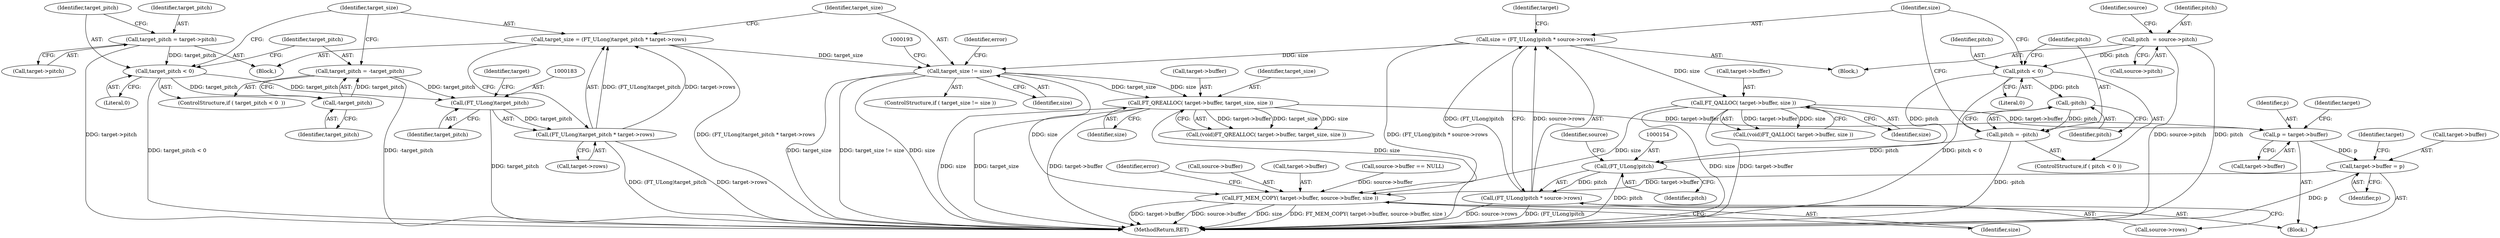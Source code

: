 digraph "0_savannah_b3500af717010137046ec4076d1e1c0641e33727_0@pointer" {
"1000213" [label="(Call,p = target->buffer)"];
"1000194" [label="(Call,FT_QREALLOC( target->buffer, target_size, size ))"];
"1000189" [label="(Call,target_size != size)"];
"1000179" [label="(Call,target_size = (FT_ULong)target_pitch * target->rows)"];
"1000181" [label="(Call,(FT_ULong)target_pitch * target->rows)"];
"1000182" [label="(Call,(FT_ULong)target_pitch)"];
"1000175" [label="(Call,target_pitch = -target_pitch)"];
"1000177" [label="(Call,-target_pitch)"];
"1000172" [label="(Call,target_pitch < 0)"];
"1000165" [label="(Call,target_pitch = target->pitch)"];
"1000150" [label="(Call,size = (FT_ULong)pitch * source->rows)"];
"1000152" [label="(Call,(FT_ULong)pitch * source->rows)"];
"1000153" [label="(Call,(FT_ULong)pitch)"];
"1000143" [label="(Call,pitch < 0)"];
"1000116" [label="(Call,pitch  = source->pitch)"];
"1000146" [label="(Call,pitch = -pitch)"];
"1000148" [label="(Call,-pitch)"];
"1000203" [label="(Call,FT_QALLOC( target->buffer, size ))"];
"1000223" [label="(Call,target->buffer = p)"];
"1000228" [label="(Call,FT_MEM_COPY( target->buffer, source->buffer, size ))"];
"1000195" [label="(Call,target->buffer)"];
"1000199" [label="(Identifier,size)"];
"1000186" [label="(Identifier,target)"];
"1000153" [label="(Call,(FT_ULong)pitch)"];
"1000238" [label="(MethodReturn,RET)"];
"1000210" [label="(Identifier,error)"];
"1000174" [label="(Literal,0)"];
"1000118" [label="(Call,source->pitch)"];
"1000117" [label="(Identifier,pitch)"];
"1000143" [label="(Call,pitch < 0)"];
"1000116" [label="(Call,pitch  = source->pitch)"];
"1000182" [label="(Call,(FT_ULong)target_pitch)"];
"1000146" [label="(Call,pitch = -pitch)"];
"1000148" [label="(Call,-pitch)"];
"1000129" [label="(Call,source->buffer == NULL)"];
"1000163" [label="(Block,)"];
"1000194" [label="(Call,FT_QREALLOC( target->buffer, target_size, size ))"];
"1000152" [label="(Call,(FT_ULong)pitch * source->rows)"];
"1000157" [label="(Identifier,source)"];
"1000198" [label="(Identifier,target_size)"];
"1000173" [label="(Identifier,target_pitch)"];
"1000177" [label="(Call,-target_pitch)"];
"1000237" [label="(Identifier,error)"];
"1000124" [label="(Identifier,source)"];
"1000214" [label="(Identifier,p)"];
"1000104" [label="(Block,)"];
"1000203" [label="(Call,FT_QALLOC( target->buffer, size ))"];
"1000232" [label="(Call,source->buffer)"];
"1000145" [label="(Literal,0)"];
"1000215" [label="(Call,target->buffer)"];
"1000172" [label="(Call,target_pitch < 0)"];
"1000151" [label="(Identifier,size)"];
"1000149" [label="(Identifier,pitch)"];
"1000142" [label="(ControlStructure,if ( pitch < 0 ))"];
"1000167" [label="(Call,target->pitch)"];
"1000230" [label="(Identifier,target)"];
"1000190" [label="(Identifier,target_size)"];
"1000181" [label="(Call,(FT_ULong)target_pitch * target->rows)"];
"1000156" [label="(Call,source->rows)"];
"1000228" [label="(Call,FT_MEM_COPY( target->buffer, source->buffer, size ))"];
"1000150" [label="(Call,size = (FT_ULong)pitch * source->rows)"];
"1000223" [label="(Call,target->buffer = p)"];
"1000204" [label="(Call,target->buffer)"];
"1000224" [label="(Call,target->buffer)"];
"1000189" [label="(Call,target_size != size)"];
"1000185" [label="(Call,target->rows)"];
"1000155" [label="(Identifier,pitch)"];
"1000235" [label="(Identifier,size)"];
"1000171" [label="(ControlStructure,if ( target_pitch < 0  ))"];
"1000220" [label="(Identifier,target)"];
"1000176" [label="(Identifier,target_pitch)"];
"1000161" [label="(Identifier,target)"];
"1000180" [label="(Identifier,target_size)"];
"1000211" [label="(Block,)"];
"1000227" [label="(Identifier,p)"];
"1000201" [label="(Call,(void)FT_QALLOC( target->buffer, size ))"];
"1000175" [label="(Call,target_pitch = -target_pitch)"];
"1000184" [label="(Identifier,target_pitch)"];
"1000213" [label="(Call,p = target->buffer)"];
"1000192" [label="(Call,(void)FT_QREALLOC( target->buffer, target_size, size ))"];
"1000166" [label="(Identifier,target_pitch)"];
"1000229" [label="(Call,target->buffer)"];
"1000178" [label="(Identifier,target_pitch)"];
"1000165" [label="(Call,target_pitch = target->pitch)"];
"1000179" [label="(Call,target_size = (FT_ULong)target_pitch * target->rows)"];
"1000147" [label="(Identifier,pitch)"];
"1000144" [label="(Identifier,pitch)"];
"1000188" [label="(ControlStructure,if ( target_size != size ))"];
"1000191" [label="(Identifier,size)"];
"1000207" [label="(Identifier,size)"];
"1000213" -> "1000211"  [label="AST: "];
"1000213" -> "1000215"  [label="CFG: "];
"1000214" -> "1000213"  [label="AST: "];
"1000215" -> "1000213"  [label="AST: "];
"1000220" -> "1000213"  [label="CFG: "];
"1000194" -> "1000213"  [label="DDG: target->buffer"];
"1000203" -> "1000213"  [label="DDG: target->buffer"];
"1000213" -> "1000223"  [label="DDG: p"];
"1000194" -> "1000192"  [label="AST: "];
"1000194" -> "1000199"  [label="CFG: "];
"1000195" -> "1000194"  [label="AST: "];
"1000198" -> "1000194"  [label="AST: "];
"1000199" -> "1000194"  [label="AST: "];
"1000192" -> "1000194"  [label="CFG: "];
"1000194" -> "1000238"  [label="DDG: target->buffer"];
"1000194" -> "1000238"  [label="DDG: size"];
"1000194" -> "1000238"  [label="DDG: target_size"];
"1000194" -> "1000192"  [label="DDG: target->buffer"];
"1000194" -> "1000192"  [label="DDG: target_size"];
"1000194" -> "1000192"  [label="DDG: size"];
"1000189" -> "1000194"  [label="DDG: target_size"];
"1000189" -> "1000194"  [label="DDG: size"];
"1000194" -> "1000228"  [label="DDG: size"];
"1000189" -> "1000188"  [label="AST: "];
"1000189" -> "1000191"  [label="CFG: "];
"1000190" -> "1000189"  [label="AST: "];
"1000191" -> "1000189"  [label="AST: "];
"1000193" -> "1000189"  [label="CFG: "];
"1000210" -> "1000189"  [label="CFG: "];
"1000189" -> "1000238"  [label="DDG: target_size"];
"1000189" -> "1000238"  [label="DDG: target_size != size"];
"1000189" -> "1000238"  [label="DDG: size"];
"1000179" -> "1000189"  [label="DDG: target_size"];
"1000150" -> "1000189"  [label="DDG: size"];
"1000189" -> "1000228"  [label="DDG: size"];
"1000179" -> "1000163"  [label="AST: "];
"1000179" -> "1000181"  [label="CFG: "];
"1000180" -> "1000179"  [label="AST: "];
"1000181" -> "1000179"  [label="AST: "];
"1000190" -> "1000179"  [label="CFG: "];
"1000179" -> "1000238"  [label="DDG: (FT_ULong)target_pitch * target->rows"];
"1000181" -> "1000179"  [label="DDG: (FT_ULong)target_pitch"];
"1000181" -> "1000179"  [label="DDG: target->rows"];
"1000181" -> "1000185"  [label="CFG: "];
"1000182" -> "1000181"  [label="AST: "];
"1000185" -> "1000181"  [label="AST: "];
"1000181" -> "1000238"  [label="DDG: target->rows"];
"1000181" -> "1000238"  [label="DDG: (FT_ULong)target_pitch"];
"1000182" -> "1000181"  [label="DDG: target_pitch"];
"1000182" -> "1000184"  [label="CFG: "];
"1000183" -> "1000182"  [label="AST: "];
"1000184" -> "1000182"  [label="AST: "];
"1000186" -> "1000182"  [label="CFG: "];
"1000182" -> "1000238"  [label="DDG: target_pitch"];
"1000175" -> "1000182"  [label="DDG: target_pitch"];
"1000172" -> "1000182"  [label="DDG: target_pitch"];
"1000175" -> "1000171"  [label="AST: "];
"1000175" -> "1000177"  [label="CFG: "];
"1000176" -> "1000175"  [label="AST: "];
"1000177" -> "1000175"  [label="AST: "];
"1000180" -> "1000175"  [label="CFG: "];
"1000175" -> "1000238"  [label="DDG: -target_pitch"];
"1000177" -> "1000175"  [label="DDG: target_pitch"];
"1000177" -> "1000178"  [label="CFG: "];
"1000178" -> "1000177"  [label="AST: "];
"1000172" -> "1000177"  [label="DDG: target_pitch"];
"1000172" -> "1000171"  [label="AST: "];
"1000172" -> "1000174"  [label="CFG: "];
"1000173" -> "1000172"  [label="AST: "];
"1000174" -> "1000172"  [label="AST: "];
"1000176" -> "1000172"  [label="CFG: "];
"1000180" -> "1000172"  [label="CFG: "];
"1000172" -> "1000238"  [label="DDG: target_pitch < 0"];
"1000165" -> "1000172"  [label="DDG: target_pitch"];
"1000165" -> "1000163"  [label="AST: "];
"1000165" -> "1000167"  [label="CFG: "];
"1000166" -> "1000165"  [label="AST: "];
"1000167" -> "1000165"  [label="AST: "];
"1000173" -> "1000165"  [label="CFG: "];
"1000165" -> "1000238"  [label="DDG: target->pitch"];
"1000150" -> "1000104"  [label="AST: "];
"1000150" -> "1000152"  [label="CFG: "];
"1000151" -> "1000150"  [label="AST: "];
"1000152" -> "1000150"  [label="AST: "];
"1000161" -> "1000150"  [label="CFG: "];
"1000150" -> "1000238"  [label="DDG: (FT_ULong)pitch * source->rows"];
"1000152" -> "1000150"  [label="DDG: (FT_ULong)pitch"];
"1000152" -> "1000150"  [label="DDG: source->rows"];
"1000150" -> "1000203"  [label="DDG: size"];
"1000152" -> "1000156"  [label="CFG: "];
"1000153" -> "1000152"  [label="AST: "];
"1000156" -> "1000152"  [label="AST: "];
"1000152" -> "1000238"  [label="DDG: (FT_ULong)pitch"];
"1000152" -> "1000238"  [label="DDG: source->rows"];
"1000153" -> "1000152"  [label="DDG: pitch"];
"1000153" -> "1000155"  [label="CFG: "];
"1000154" -> "1000153"  [label="AST: "];
"1000155" -> "1000153"  [label="AST: "];
"1000157" -> "1000153"  [label="CFG: "];
"1000153" -> "1000238"  [label="DDG: pitch"];
"1000143" -> "1000153"  [label="DDG: pitch"];
"1000146" -> "1000153"  [label="DDG: pitch"];
"1000143" -> "1000142"  [label="AST: "];
"1000143" -> "1000145"  [label="CFG: "];
"1000144" -> "1000143"  [label="AST: "];
"1000145" -> "1000143"  [label="AST: "];
"1000147" -> "1000143"  [label="CFG: "];
"1000151" -> "1000143"  [label="CFG: "];
"1000143" -> "1000238"  [label="DDG: pitch < 0"];
"1000116" -> "1000143"  [label="DDG: pitch"];
"1000143" -> "1000148"  [label="DDG: pitch"];
"1000116" -> "1000104"  [label="AST: "];
"1000116" -> "1000118"  [label="CFG: "];
"1000117" -> "1000116"  [label="AST: "];
"1000118" -> "1000116"  [label="AST: "];
"1000124" -> "1000116"  [label="CFG: "];
"1000116" -> "1000238"  [label="DDG: source->pitch"];
"1000116" -> "1000238"  [label="DDG: pitch"];
"1000146" -> "1000142"  [label="AST: "];
"1000146" -> "1000148"  [label="CFG: "];
"1000147" -> "1000146"  [label="AST: "];
"1000148" -> "1000146"  [label="AST: "];
"1000151" -> "1000146"  [label="CFG: "];
"1000146" -> "1000238"  [label="DDG: -pitch"];
"1000148" -> "1000146"  [label="DDG: pitch"];
"1000148" -> "1000149"  [label="CFG: "];
"1000149" -> "1000148"  [label="AST: "];
"1000203" -> "1000201"  [label="AST: "];
"1000203" -> "1000207"  [label="CFG: "];
"1000204" -> "1000203"  [label="AST: "];
"1000207" -> "1000203"  [label="AST: "];
"1000201" -> "1000203"  [label="CFG: "];
"1000203" -> "1000238"  [label="DDG: size"];
"1000203" -> "1000238"  [label="DDG: target->buffer"];
"1000203" -> "1000201"  [label="DDG: target->buffer"];
"1000203" -> "1000201"  [label="DDG: size"];
"1000203" -> "1000228"  [label="DDG: size"];
"1000223" -> "1000211"  [label="AST: "];
"1000223" -> "1000227"  [label="CFG: "];
"1000224" -> "1000223"  [label="AST: "];
"1000227" -> "1000223"  [label="AST: "];
"1000230" -> "1000223"  [label="CFG: "];
"1000223" -> "1000238"  [label="DDG: p"];
"1000223" -> "1000228"  [label="DDG: target->buffer"];
"1000228" -> "1000211"  [label="AST: "];
"1000228" -> "1000235"  [label="CFG: "];
"1000229" -> "1000228"  [label="AST: "];
"1000232" -> "1000228"  [label="AST: "];
"1000235" -> "1000228"  [label="AST: "];
"1000237" -> "1000228"  [label="CFG: "];
"1000228" -> "1000238"  [label="DDG: size"];
"1000228" -> "1000238"  [label="DDG: FT_MEM_COPY( target->buffer, source->buffer, size )"];
"1000228" -> "1000238"  [label="DDG: target->buffer"];
"1000228" -> "1000238"  [label="DDG: source->buffer"];
"1000129" -> "1000228"  [label="DDG: source->buffer"];
}
